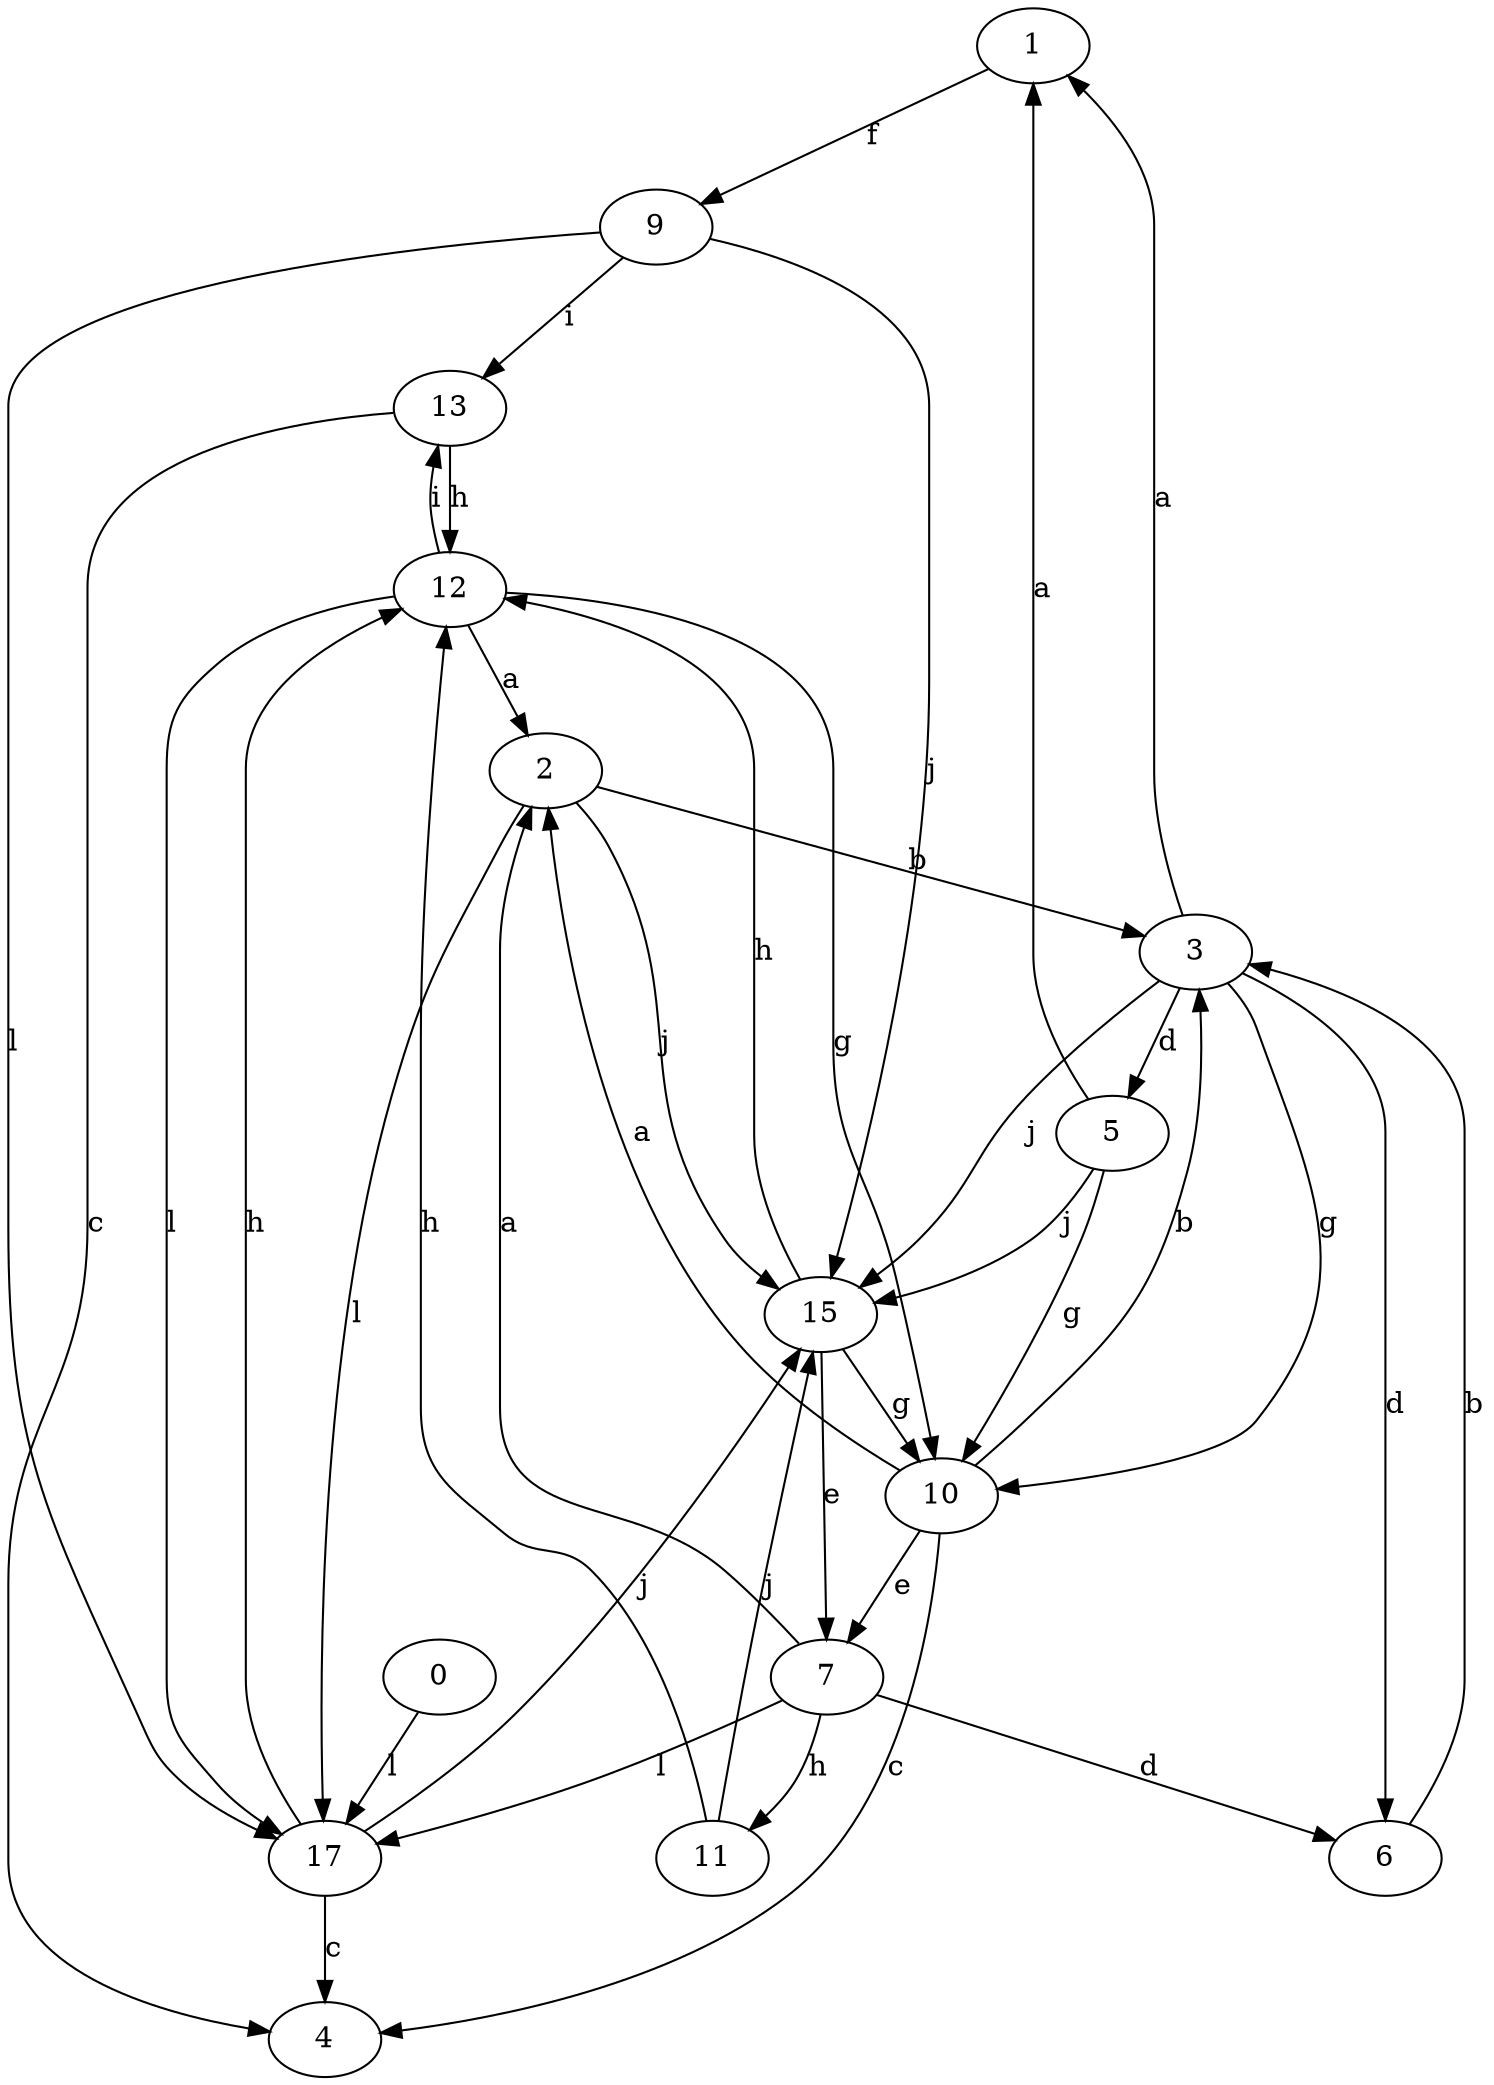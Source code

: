 strict digraph  {
1;
2;
3;
4;
5;
0;
6;
7;
9;
10;
11;
12;
13;
15;
17;
1 -> 9  [label=f];
2 -> 3  [label=b];
2 -> 15  [label=j];
2 -> 17  [label=l];
3 -> 1  [label=a];
3 -> 5  [label=d];
3 -> 6  [label=d];
3 -> 10  [label=g];
3 -> 15  [label=j];
5 -> 1  [label=a];
5 -> 10  [label=g];
5 -> 15  [label=j];
0 -> 17  [label=l];
6 -> 3  [label=b];
7 -> 2  [label=a];
7 -> 6  [label=d];
7 -> 11  [label=h];
7 -> 17  [label=l];
9 -> 13  [label=i];
9 -> 15  [label=j];
9 -> 17  [label=l];
10 -> 2  [label=a];
10 -> 3  [label=b];
10 -> 4  [label=c];
10 -> 7  [label=e];
11 -> 12  [label=h];
11 -> 15  [label=j];
12 -> 2  [label=a];
12 -> 10  [label=g];
12 -> 13  [label=i];
12 -> 17  [label=l];
13 -> 4  [label=c];
13 -> 12  [label=h];
15 -> 7  [label=e];
15 -> 10  [label=g];
15 -> 12  [label=h];
17 -> 4  [label=c];
17 -> 12  [label=h];
17 -> 15  [label=j];
}
